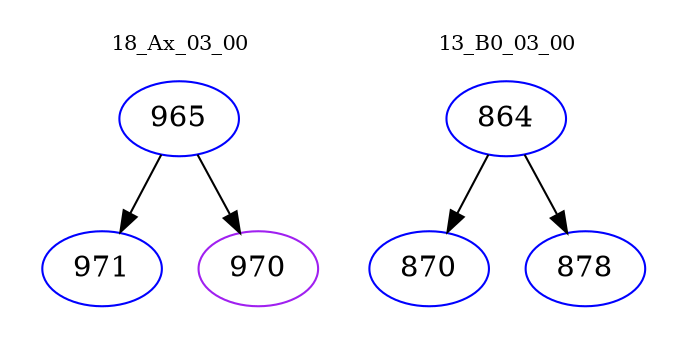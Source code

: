 digraph{
subgraph cluster_0 {
color = white
label = "18_Ax_03_00";
fontsize=10;
T0_965 [label="965", color="blue"]
T0_965 -> T0_971 [color="black"]
T0_971 [label="971", color="blue"]
T0_965 -> T0_970 [color="black"]
T0_970 [label="970", color="purple"]
}
subgraph cluster_1 {
color = white
label = "13_B0_03_00";
fontsize=10;
T1_864 [label="864", color="blue"]
T1_864 -> T1_870 [color="black"]
T1_870 [label="870", color="blue"]
T1_864 -> T1_878 [color="black"]
T1_878 [label="878", color="blue"]
}
}
